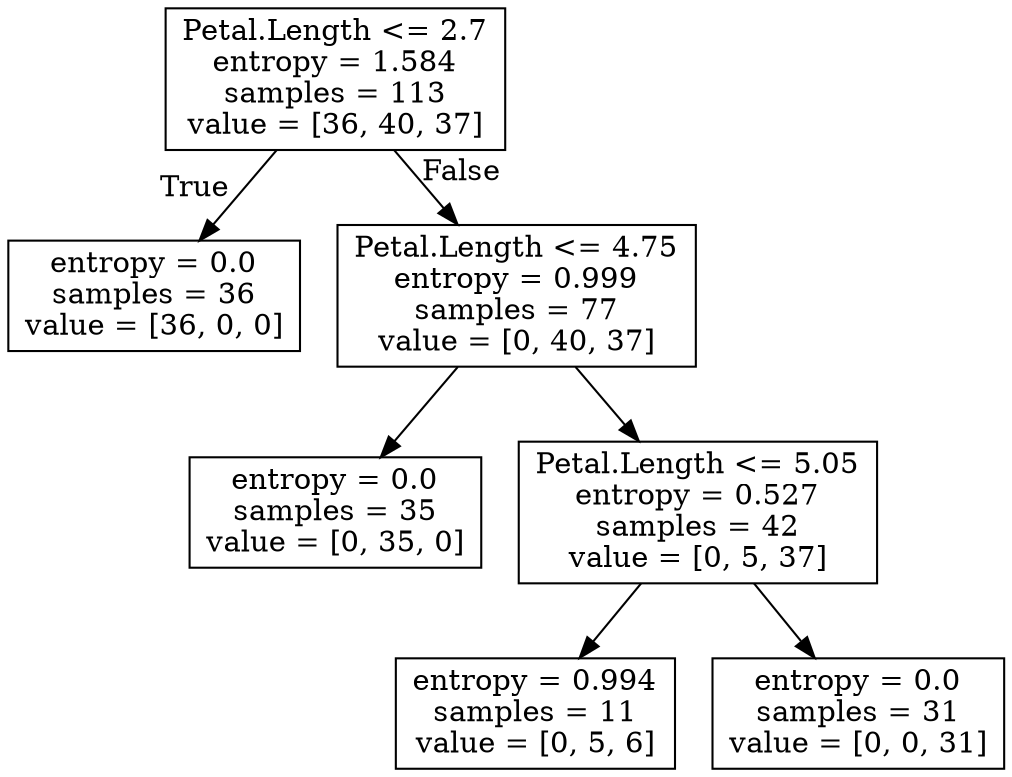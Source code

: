 digraph Tree {
node [shape=box] ;
0 [label="Petal.Length <= 2.7\nentropy = 1.584\nsamples = 113\nvalue = [36, 40, 37]"] ;
1 [label="entropy = 0.0\nsamples = 36\nvalue = [36, 0, 0]"] ;
0 -> 1 [labeldistance=2.5, labelangle=45, headlabel="True"] ;
2 [label="Petal.Length <= 4.75\nentropy = 0.999\nsamples = 77\nvalue = [0, 40, 37]"] ;
0 -> 2 [labeldistance=2.5, labelangle=-45, headlabel="False"] ;
3 [label="entropy = 0.0\nsamples = 35\nvalue = [0, 35, 0]"] ;
2 -> 3 ;
4 [label="Petal.Length <= 5.05\nentropy = 0.527\nsamples = 42\nvalue = [0, 5, 37]"] ;
2 -> 4 ;
5 [label="entropy = 0.994\nsamples = 11\nvalue = [0, 5, 6]"] ;
4 -> 5 ;
6 [label="entropy = 0.0\nsamples = 31\nvalue = [0, 0, 31]"] ;
4 -> 6 ;
}